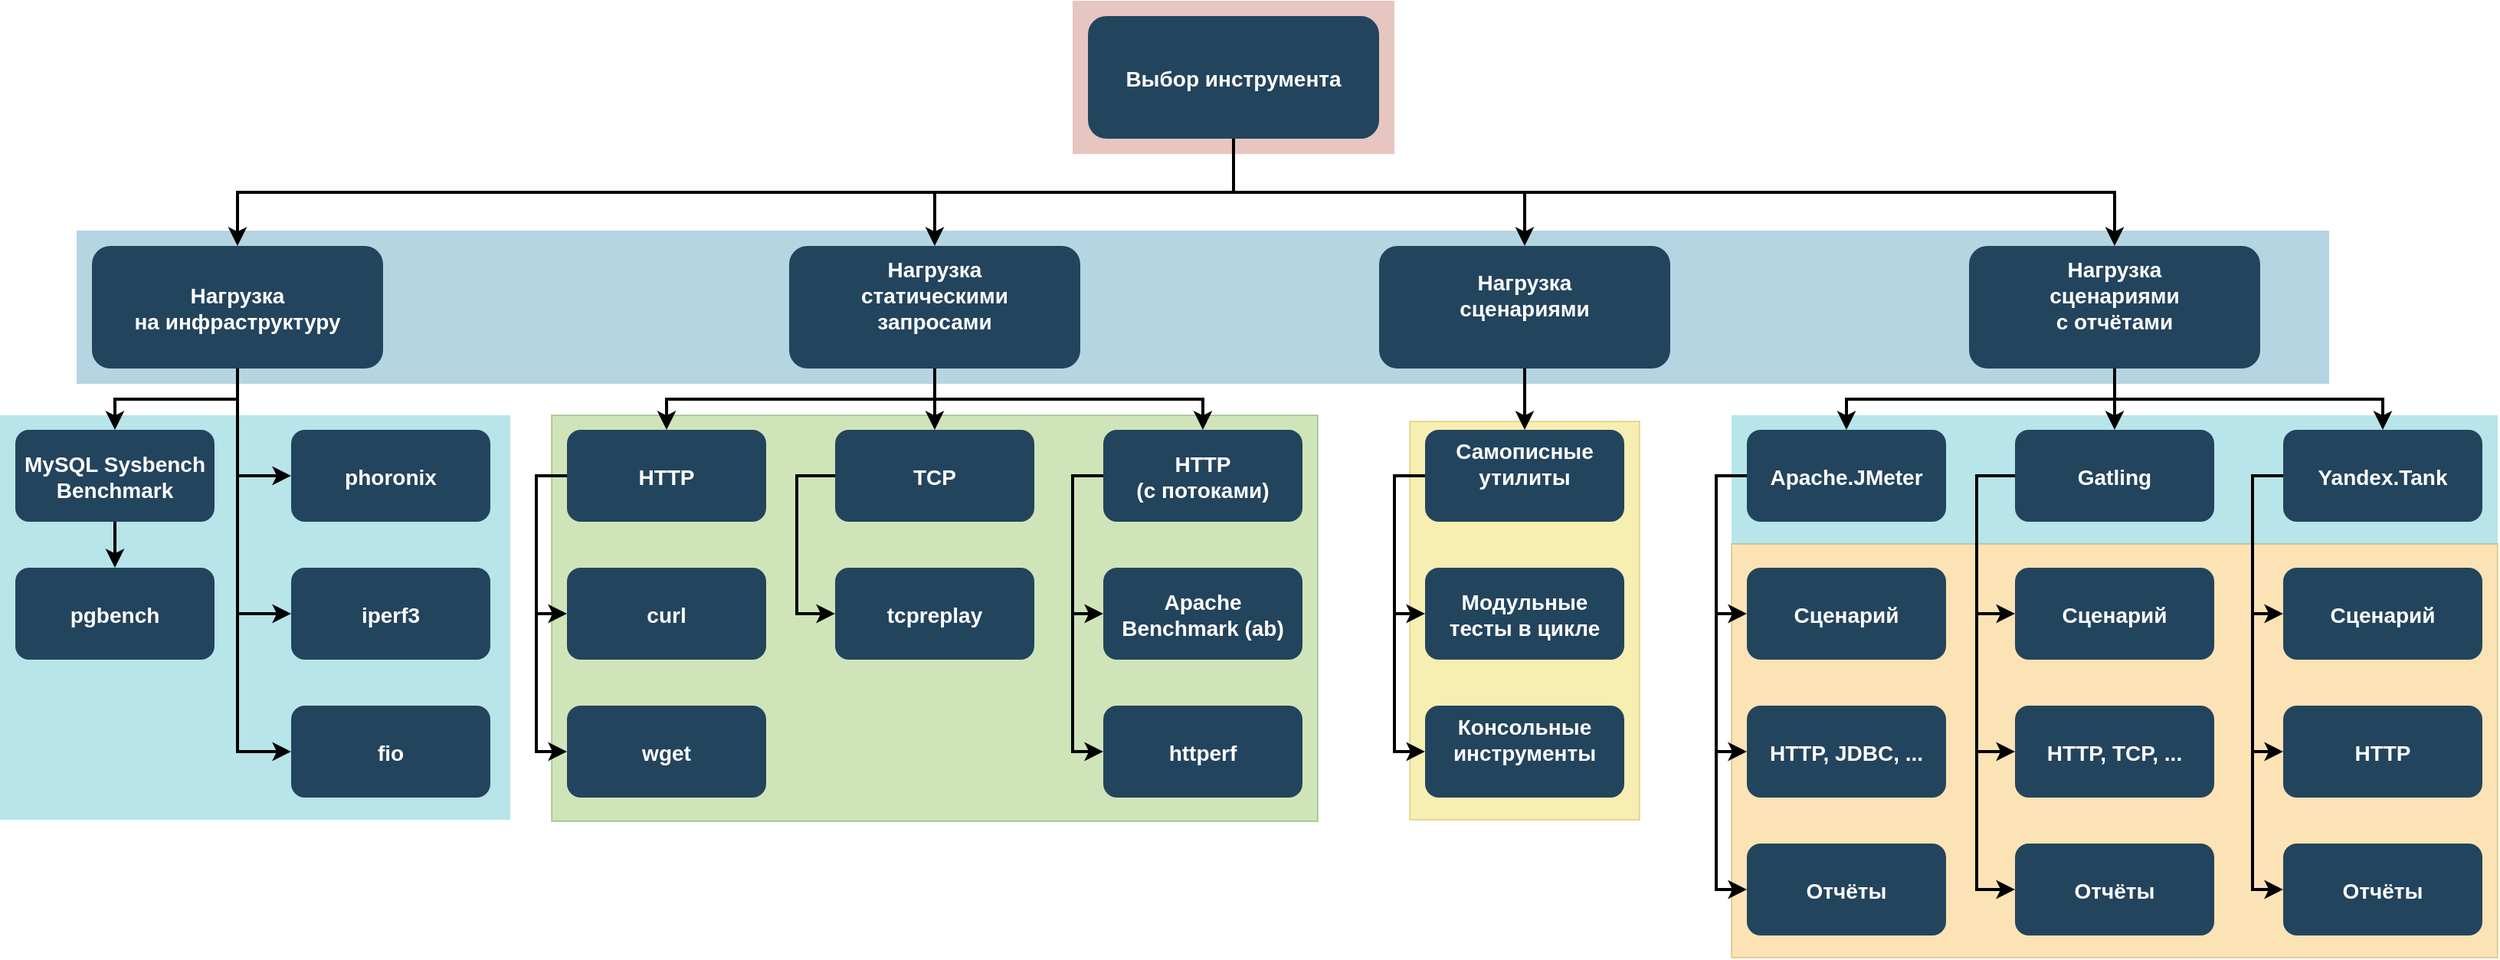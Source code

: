 <mxfile version="11.1.4" type="device"><diagram name="Page-1" id="2c0d36ab-eaac-3732-788b-9136903baeff"><mxGraphModel dx="1422" dy="762" grid="1" gridSize="10" guides="1" tooltips="1" connect="1" arrows="1" fold="1" page="1" pageScale="1.5" pageWidth="1169" pageHeight="827" background="#ffffff" math="0" shadow="0"><root><mxCell id="0"/><mxCell id="1" parent="0"/><mxCell id="VfdypSkQbg80OGp-887y-125" value="" style="fillColor=#f0a30a;strokeColor=#BD7000;opacity=30;fontColor=#ffffff;fontFamily=Helvetica;" parent="1" vertex="1"><mxGeometry x="1177" y="530" width="500" height="270" as="geometry"/></mxCell><mxCell id="123" value="" style="fillColor=#AE4132;strokeColor=none;opacity=30;fontFamily=Helvetica;" parent="1" vertex="1"><mxGeometry x="747" y="175.5" width="210" height="100.0" as="geometry"/></mxCell><mxCell id="122" value="" style="fillColor=#10739E;strokeColor=none;opacity=30;fontFamily=Helvetica;" parent="1" vertex="1"><mxGeometry x="97" y="325.5" width="1470" height="100.0" as="geometry"/></mxCell><mxCell id="120" value="" style="fillColor=#e3c800;strokeColor=#B09500;opacity=30;fontColor=#ffffff;fontFamily=Helvetica;" parent="1" vertex="1"><mxGeometry x="967" y="450" width="150" height="260" as="geometry"/></mxCell><mxCell id="110" value="" style="fillColor=#12AAB5;strokeColor=none;opacity=30;fontFamily=Helvetica;" parent="1" vertex="1"><mxGeometry x="1177" y="446" width="500" height="84" as="geometry"/></mxCell><mxCell id="109" value="" style="fillColor=#60a917;strokeColor=#2D7600;opacity=30;fontColor=#ffffff;fontFamily=Helvetica;" parent="1" vertex="1"><mxGeometry x="407" y="446" width="500" height="265" as="geometry"/></mxCell><mxCell id="108" value="" style="fillColor=#12AAB5;strokeColor=none;opacity=30;fontFamily=Helvetica;" parent="1" vertex="1"><mxGeometry x="47" y="446" width="333" height="264" as="geometry"/></mxCell><mxCell id="2" value="Выбор инструмента" style="rounded=1;fillColor=#23445D;gradientColor=none;strokeColor=none;fontColor=#FFFFFF;fontStyle=1;fontFamily=Helvetica;fontSize=14" parent="1" vertex="1"><mxGeometry x="757" y="185.5" width="190" height="80" as="geometry"/></mxCell><mxCell id="4" value="Нагрузка&#10;сценариями&#10;с отчётами&#10;" style="rounded=1;fillColor=#23445D;gradientColor=none;strokeColor=none;fontColor=#FFFFFF;fontStyle=1;fontFamily=Helvetica;fontSize=14" parent="1" vertex="1"><mxGeometry x="1332.0" y="335.5" width="190" height="80" as="geometry"/></mxCell><mxCell id="9" value="" style="edgeStyle=elbowEdgeStyle;elbow=vertical;strokeWidth=2;rounded=0;fontFamily=Helvetica;" parent="1" source="2" target="4" edge="1"><mxGeometry x="337" y="215.5" width="100" height="100" as="geometry"><mxPoint x="337" y="315.5" as="sourcePoint"/><mxPoint x="437" y="215.5" as="targetPoint"/></mxGeometry></mxCell><mxCell id="10" value="Нагрузка&#10;сценариями&#10;" style="rounded=1;fillColor=#23445D;gradientColor=none;strokeColor=none;fontColor=#FFFFFF;fontStyle=1;fontFamily=Helvetica;fontSize=14" parent="1" vertex="1"><mxGeometry x="947" y="335.5" width="190" height="80" as="geometry"/></mxCell><mxCell id="12" value="Нагрузка&#10;статическими&#10;запросами&#10;" style="rounded=1;fillColor=#23445D;gradientColor=none;strokeColor=none;fontColor=#FFFFFF;fontStyle=1;fontFamily=Helvetica;fontSize=14" parent="1" vertex="1"><mxGeometry x="562.0" y="335.5" width="190" height="80" as="geometry"/></mxCell><mxCell id="13" value="Нагрузка&#10;на инфраструктуру" style="rounded=1;fillColor=#23445D;gradientColor=none;strokeColor=none;fontColor=#FFFFFF;fontStyle=1;fontFamily=Helvetica;fontSize=14" parent="1" vertex="1"><mxGeometry x="107" y="335.5" width="190" height="80" as="geometry"/></mxCell><mxCell id="14" value="MySQL Sysbench&#10;Benchmark" style="rounded=1;fillColor=#23445D;gradientColor=none;strokeColor=none;fontColor=#FFFFFF;fontStyle=1;fontFamily=Helvetica;fontSize=14" parent="1" vertex="1"><mxGeometry x="57" y="455.5" width="130" height="60" as="geometry"/></mxCell><mxCell id="15" value="pgbench" style="rounded=1;fillColor=#23445D;gradientColor=none;strokeColor=none;fontColor=#FFFFFF;fontStyle=1;fontFamily=Helvetica;fontSize=14" parent="1" vertex="1"><mxGeometry x="57" y="545.5" width="130" height="60" as="geometry"/></mxCell><mxCell id="16" value="phoronix" style="rounded=1;fillColor=#23445D;gradientColor=none;strokeColor=none;fontColor=#FFFFFF;fontStyle=1;fontFamily=Helvetica;fontSize=14" parent="1" vertex="1"><mxGeometry x="237" y="455.5" width="130" height="60" as="geometry"/></mxCell><mxCell id="17" value="iperf3" style="rounded=1;fillColor=#23445D;gradientColor=none;strokeColor=none;fontColor=#FFFFFF;fontStyle=1;fontFamily=Helvetica;fontSize=14" parent="1" vertex="1"><mxGeometry x="237" y="545.5" width="130" height="60" as="geometry"/></mxCell><mxCell id="18" value="fio" style="rounded=1;fillColor=#23445D;gradientColor=none;strokeColor=none;fontColor=#FFFFFF;fontStyle=1;fontFamily=Helvetica;fontSize=14" parent="1" vertex="1"><mxGeometry x="237" y="635.5" width="130" height="60" as="geometry"/></mxCell><mxCell id="25" value="HTTP" style="rounded=1;fillColor=#23445D;gradientColor=none;strokeColor=none;fontColor=#FFFFFF;fontStyle=1;fontFamily=Helvetica;fontSize=14" parent="1" vertex="1"><mxGeometry x="417" y="455.5" width="130" height="60" as="geometry"/></mxCell><mxCell id="26" value="curl" style="rounded=1;fillColor=#23445D;gradientColor=none;strokeColor=none;fontColor=#FFFFFF;fontStyle=1;fontFamily=Helvetica;fontSize=14" parent="1" vertex="1"><mxGeometry x="417" y="545.5" width="130" height="60" as="geometry"/></mxCell><mxCell id="27" value="wget" style="rounded=1;fillColor=#23445D;gradientColor=none;strokeColor=none;fontColor=#FFFFFF;fontStyle=1;fontFamily=Helvetica;fontSize=14" parent="1" vertex="1"><mxGeometry x="417" y="635.5" width="130" height="60" as="geometry"/></mxCell><mxCell id="29" value="TCP" style="rounded=1;fillColor=#23445D;gradientColor=none;strokeColor=none;fontColor=#FFFFFF;fontStyle=1;fontFamily=Helvetica;fontSize=14" parent="1" vertex="1"><mxGeometry x="592" y="455.5" width="130" height="60" as="geometry"/></mxCell><mxCell id="30" value="tcpreplay" style="rounded=1;fillColor=#23445D;gradientColor=none;strokeColor=none;fontColor=#FFFFFF;fontStyle=1;fontFamily=Helvetica;fontSize=14" parent="1" vertex="1"><mxGeometry x="592" y="545.5" width="130" height="60" as="geometry"/></mxCell><mxCell id="33" value="HTTP&#10;(с потоками)" style="rounded=1;fillColor=#23445D;gradientColor=none;strokeColor=none;fontColor=#FFFFFF;fontStyle=1;fontFamily=Helvetica;fontSize=14" parent="1" vertex="1"><mxGeometry x="767" y="455.5" width="130" height="60" as="geometry"/></mxCell><mxCell id="34" value="Apache&#10;Benchmark (ab)" style="rounded=1;fillColor=#23445D;gradientColor=none;strokeColor=none;fontColor=#FFFFFF;fontStyle=1;fontFamily=Helvetica;fontSize=14" parent="1" vertex="1"><mxGeometry x="767" y="545.5" width="130" height="60" as="geometry"/></mxCell><mxCell id="35" value="httperf" style="rounded=1;fillColor=#23445D;gradientColor=none;strokeColor=none;fontColor=#FFFFFF;fontStyle=1;fontFamily=Helvetica;fontSize=14" parent="1" vertex="1"><mxGeometry x="767" y="635.5" width="130" height="60" as="geometry"/></mxCell><mxCell id="41" value="Самописные&#10;утилиты&#10;" style="rounded=1;fillColor=#23445D;gradientColor=none;strokeColor=none;fontColor=#FFFFFF;fontStyle=1;fontFamily=Helvetica;fontSize=14" parent="1" vertex="1"><mxGeometry x="977" y="455.5" width="130" height="60" as="geometry"/></mxCell><mxCell id="42" value="Модульные&#10;тесты в цикле" style="rounded=1;fillColor=#23445D;gradientColor=none;strokeColor=none;fontColor=#FFFFFF;fontStyle=1;fontFamily=Helvetica;fontSize=14" parent="1" vertex="1"><mxGeometry x="977" y="545.5" width="130" height="60" as="geometry"/></mxCell><mxCell id="43" value="Консольные&#10;инструменты&#10;" style="rounded=1;fillColor=#23445D;gradientColor=none;strokeColor=none;fontColor=#FFFFFF;fontStyle=1;fontFamily=Helvetica;fontSize=14" parent="1" vertex="1"><mxGeometry x="977" y="635.5" width="130" height="60" as="geometry"/></mxCell><mxCell id="44" value="Apache.JMeter" style="rounded=1;fillColor=#23445D;gradientColor=none;strokeColor=none;fontColor=#FFFFFF;fontStyle=1;fontFamily=Helvetica;fontSize=14" parent="1" vertex="1"><mxGeometry x="1187" y="455.5" width="130" height="60" as="geometry"/></mxCell><mxCell id="45" value="Сценарий" style="rounded=1;fillColor=#23445D;gradientColor=none;strokeColor=none;fontColor=#FFFFFF;fontStyle=1;fontFamily=Helvetica;fontSize=14" parent="1" vertex="1"><mxGeometry x="1187" y="545.5" width="130" height="60" as="geometry"/></mxCell><mxCell id="46" value="HTTP, JDBC, ..." style="rounded=1;fillColor=#23445D;gradientColor=none;strokeColor=none;fontColor=#FFFFFF;fontStyle=1;fontFamily=Helvetica;fontSize=14" parent="1" vertex="1"><mxGeometry x="1187" y="635.5" width="130" height="60" as="geometry"/></mxCell><mxCell id="47" value="Отчёты" style="rounded=1;fillColor=#23445D;gradientColor=none;strokeColor=none;fontColor=#FFFFFF;fontStyle=1;fontFamily=Helvetica;fontSize=14" parent="1" vertex="1"><mxGeometry x="1187" y="725.5" width="130" height="60" as="geometry"/></mxCell><mxCell id="48" value="Gatling" style="rounded=1;fillColor=#23445D;gradientColor=none;strokeColor=none;fontColor=#FFFFFF;fontStyle=1;fontFamily=Helvetica;fontSize=14" parent="1" vertex="1"><mxGeometry x="1362" y="455.5" width="130" height="60" as="geometry"/></mxCell><mxCell id="49" value="Сценарий" style="rounded=1;fillColor=#23445D;gradientColor=none;strokeColor=none;fontColor=#FFFFFF;fontStyle=1;fontFamily=Helvetica;fontSize=14" parent="1" vertex="1"><mxGeometry x="1362" y="545.5" width="130" height="60" as="geometry"/></mxCell><mxCell id="50" value="HTTP, TCP, ..." style="rounded=1;fillColor=#23445D;gradientColor=none;strokeColor=none;fontColor=#FFFFFF;fontStyle=1;fontFamily=Helvetica;fontSize=14" parent="1" vertex="1"><mxGeometry x="1362" y="635.5" width="130" height="60" as="geometry"/></mxCell><mxCell id="51" value="Отчёты" style="rounded=1;fillColor=#23445D;gradientColor=none;strokeColor=none;fontColor=#FFFFFF;fontStyle=1;fontFamily=Helvetica;fontSize=14" parent="1" vertex="1"><mxGeometry x="1362" y="725.5" width="130" height="60" as="geometry"/></mxCell><mxCell id="52" value="Yandex.Tank" style="rounded=1;fillColor=#23445D;gradientColor=none;strokeColor=none;fontColor=#FFFFFF;fontStyle=1;fontFamily=Helvetica;fontSize=14" parent="1" vertex="1"><mxGeometry x="1537" y="455.5" width="130" height="60" as="geometry"/></mxCell><mxCell id="53" value="Сценарий" style="rounded=1;fillColor=#23445D;gradientColor=none;strokeColor=none;fontColor=#FFFFFF;fontStyle=1;fontFamily=Helvetica;fontSize=14" parent="1" vertex="1"><mxGeometry x="1537" y="545.5" width="130" height="60" as="geometry"/></mxCell><mxCell id="54" value="HTTP" style="rounded=1;fillColor=#23445D;gradientColor=none;strokeColor=none;fontColor=#FFFFFF;fontStyle=1;fontFamily=Helvetica;fontSize=14" parent="1" vertex="1"><mxGeometry x="1537" y="635.5" width="130" height="60" as="geometry"/></mxCell><mxCell id="55" value="Отчёты" style="rounded=1;fillColor=#23445D;gradientColor=none;strokeColor=none;fontColor=#FFFFFF;fontStyle=1;fontFamily=Helvetica;fontSize=14" parent="1" vertex="1"><mxGeometry x="1537" y="725.5" width="130" height="60" as="geometry"/></mxCell><mxCell id="59" value="" style="edgeStyle=elbowEdgeStyle;elbow=vertical;strokeWidth=2;rounded=0;fontFamily=Helvetica;" parent="1" source="2" target="12" edge="1"><mxGeometry x="347" y="225.5" width="100" height="100" as="geometry"><mxPoint x="862.0" y="275.5" as="sourcePoint"/><mxPoint x="1467.0" y="345.5" as="targetPoint"/></mxGeometry></mxCell><mxCell id="61" value="" style="edgeStyle=elbowEdgeStyle;elbow=vertical;strokeWidth=2;rounded=0;fontFamily=Helvetica;" parent="1" source="2" target="13" edge="1"><mxGeometry x="-23" y="135.5" width="100" height="100" as="geometry"><mxPoint x="-23" y="235.5" as="sourcePoint"/><mxPoint x="77" y="135.5" as="targetPoint"/></mxGeometry></mxCell><mxCell id="62" value="" style="edgeStyle=elbowEdgeStyle;elbow=vertical;strokeWidth=2;rounded=0;fontFamily=Helvetica;" parent="1" source="13" target="14" edge="1"><mxGeometry x="-23" y="135.5" width="100" height="100" as="geometry"><mxPoint x="-23" y="235.5" as="sourcePoint"/><mxPoint x="77" y="135.5" as="targetPoint"/></mxGeometry></mxCell><mxCell id="64" value="" style="edgeStyle=elbowEdgeStyle;elbow=horizontal;strokeWidth=2;rounded=0;fontFamily=Helvetica;" parent="1" source="13" target="16" edge="1"><mxGeometry x="-23" y="135.5" width="100" height="100" as="geometry"><mxPoint x="-23" y="235.5" as="sourcePoint"/><mxPoint x="77" y="135.5" as="targetPoint"/><Array as="points"><mxPoint x="202" y="435.5"/></Array></mxGeometry></mxCell><mxCell id="65" value="" style="edgeStyle=elbowEdgeStyle;elbow=horizontal;strokeWidth=2;rounded=0;fontFamily=Helvetica;" parent="1" source="13" target="17" edge="1"><mxGeometry x="-23" y="135.5" width="100" height="100" as="geometry"><mxPoint x="-23" y="235.5" as="sourcePoint"/><mxPoint x="77" y="135.5" as="targetPoint"/><Array as="points"><mxPoint x="202" y="475.5"/></Array></mxGeometry></mxCell><mxCell id="66" value="" style="edgeStyle=elbowEdgeStyle;elbow=horizontal;strokeWidth=2;rounded=0;fontFamily=Helvetica;" parent="1" source="13" target="18" edge="1"><mxGeometry x="-23" y="135.5" width="100" height="100" as="geometry"><mxPoint x="-23" y="235.5" as="sourcePoint"/><mxPoint x="77" y="135.5" as="targetPoint"/><Array as="points"><mxPoint x="202" y="525.5"/></Array></mxGeometry></mxCell><mxCell id="70" value="" style="edgeStyle=elbowEdgeStyle;elbow=horizontal;strokeWidth=2;rounded=0;fontFamily=Helvetica;" parent="1" source="25" target="26" edge="1"><mxGeometry x="-23" y="135.5" width="100" height="100" as="geometry"><mxPoint x="-23" y="235.5" as="sourcePoint"/><mxPoint x="77" y="135.5" as="targetPoint"/><Array as="points"><mxPoint x="397" y="535.5"/></Array></mxGeometry></mxCell><mxCell id="71" value="" style="edgeStyle=elbowEdgeStyle;elbow=horizontal;strokeWidth=2;rounded=0;fontFamily=Helvetica;" parent="1" source="25" target="27" edge="1"><mxGeometry x="-23" y="135.5" width="100" height="100" as="geometry"><mxPoint x="-23" y="235.5" as="sourcePoint"/><mxPoint x="77" y="135.5" as="targetPoint"/><Array as="points"><mxPoint x="397" y="575.5"/></Array></mxGeometry></mxCell><mxCell id="73" value="" style="edgeStyle=elbowEdgeStyle;elbow=horizontal;strokeWidth=2;rounded=0;fontFamily=Helvetica;" parent="1" source="29" target="30" edge="1"><mxGeometry x="-23" y="135.5" width="100" height="100" as="geometry"><mxPoint x="-23" y="235.5" as="sourcePoint"/><mxPoint x="77" y="135.5" as="targetPoint"/><Array as="points"><mxPoint x="567" y="535.5"/></Array></mxGeometry></mxCell><mxCell id="76" value="" style="edgeStyle=elbowEdgeStyle;elbow=horizontal;strokeWidth=2;rounded=0;fontFamily=Helvetica;" parent="1" source="33" target="34" edge="1"><mxGeometry x="-23" y="135.5" width="100" height="100" as="geometry"><mxPoint x="-23" y="235.5" as="sourcePoint"/><mxPoint x="77" y="135.5" as="targetPoint"/><Array as="points"><mxPoint x="747" y="535.5"/></Array></mxGeometry></mxCell><mxCell id="77" value="" style="edgeStyle=elbowEdgeStyle;elbow=horizontal;strokeWidth=2;rounded=0;fontFamily=Helvetica;" parent="1" source="33" target="35" edge="1"><mxGeometry x="-23" y="135.5" width="100" height="100" as="geometry"><mxPoint x="-23" y="235.5" as="sourcePoint"/><mxPoint x="77" y="135.5" as="targetPoint"/><Array as="points"><mxPoint x="747" y="575.5"/></Array></mxGeometry></mxCell><mxCell id="82" value="" style="edgeStyle=elbowEdgeStyle;elbow=horizontal;strokeWidth=2;rounded=0;fontFamily=Helvetica;" parent="1" source="41" target="42" edge="1"><mxGeometry x="-23" y="135.5" width="100" height="100" as="geometry"><mxPoint x="-23" y="235.5" as="sourcePoint"/><mxPoint x="77" y="135.5" as="targetPoint"/><Array as="points"><mxPoint x="957" y="535.5"/></Array></mxGeometry></mxCell><mxCell id="83" value="" style="edgeStyle=elbowEdgeStyle;elbow=horizontal;strokeWidth=2;rounded=0;fontFamily=Helvetica;" parent="1" source="41" target="43" edge="1"><mxGeometry x="-23" y="135.5" width="100" height="100" as="geometry"><mxPoint x="-23" y="235.5" as="sourcePoint"/><mxPoint x="77" y="135.5" as="targetPoint"/><Array as="points"><mxPoint x="957" y="585.5"/></Array></mxGeometry></mxCell><mxCell id="84" value="" style="edgeStyle=elbowEdgeStyle;elbow=horizontal;strokeWidth=2;rounded=0;entryX=0;entryY=0.5;entryDx=0;entryDy=0;fontFamily=Helvetica;" parent="1" source="44" target="45" edge="1"><mxGeometry x="-53" y="135.5" width="100" height="100" as="geometry"><mxPoint x="-53" y="235.5" as="sourcePoint"/><mxPoint x="47" y="135.5" as="targetPoint"/><Array as="points"><mxPoint x="1167" y="545.5"/></Array></mxGeometry></mxCell><mxCell id="85" value="" style="edgeStyle=elbowEdgeStyle;elbow=horizontal;strokeWidth=2;rounded=0;fontFamily=Helvetica;" parent="1" source="44" target="46" edge="1"><mxGeometry x="-53" y="135.5" width="100" height="100" as="geometry"><mxPoint x="-53" y="235.5" as="sourcePoint"/><mxPoint x="47" y="135.5" as="targetPoint"/><Array as="points"><mxPoint x="1167" y="575.5"/></Array></mxGeometry></mxCell><mxCell id="86" value="" style="edgeStyle=elbowEdgeStyle;elbow=horizontal;strokeWidth=2;rounded=0;fontFamily=Helvetica;" parent="1" source="44" target="47" edge="1"><mxGeometry x="-53" y="135.5" width="100" height="100" as="geometry"><mxPoint x="-53" y="235.5" as="sourcePoint"/><mxPoint x="47" y="135.5" as="targetPoint"/><Array as="points"><mxPoint x="1167" y="625.5"/></Array></mxGeometry></mxCell><mxCell id="87" value="" style="edgeStyle=elbowEdgeStyle;elbow=horizontal;strokeWidth=2;rounded=0;fontFamily=Helvetica;" parent="1" source="48" target="49" edge="1"><mxGeometry x="-53" y="135.5" width="100" height="100" as="geometry"><mxPoint x="-53" y="235.5" as="sourcePoint"/><mxPoint x="47" y="135.5" as="targetPoint"/><Array as="points"><mxPoint x="1337" y="535.5"/></Array></mxGeometry></mxCell><mxCell id="88" value="" style="edgeStyle=elbowEdgeStyle;elbow=horizontal;strokeWidth=2;rounded=0;fontFamily=Helvetica;" parent="1" source="48" target="50" edge="1"><mxGeometry x="-53" y="135.5" width="100" height="100" as="geometry"><mxPoint x="-53" y="235.5" as="sourcePoint"/><mxPoint x="47" y="135.5" as="targetPoint"/><Array as="points"><mxPoint x="1337" y="595.5"/></Array></mxGeometry></mxCell><mxCell id="89" value="" style="edgeStyle=elbowEdgeStyle;elbow=horizontal;strokeWidth=2;rounded=0;fontFamily=Helvetica;" parent="1" source="48" target="51" edge="1"><mxGeometry x="-53" y="135.5" width="100" height="100" as="geometry"><mxPoint x="-53" y="235.5" as="sourcePoint"/><mxPoint x="47" y="135.5" as="targetPoint"/><Array as="points"><mxPoint x="1337" y="625.5"/></Array></mxGeometry></mxCell><mxCell id="90" value="" style="edgeStyle=elbowEdgeStyle;elbow=horizontal;strokeWidth=2;rounded=0;fontFamily=Helvetica;" parent="1" source="52" target="53" edge="1"><mxGeometry x="-53" y="135.5" width="100" height="100" as="geometry"><mxPoint x="-53" y="235.5" as="sourcePoint"/><mxPoint x="47" y="135.5" as="targetPoint"/><Array as="points"><mxPoint x="1517" y="535.5"/></Array></mxGeometry></mxCell><mxCell id="91" value="" style="edgeStyle=elbowEdgeStyle;elbow=horizontal;strokeWidth=2;rounded=0;fontFamily=Helvetica;" parent="1" source="52" target="54" edge="1"><mxGeometry x="-53" y="135.5" width="100" height="100" as="geometry"><mxPoint x="-53" y="235.5" as="sourcePoint"/><mxPoint x="47" y="135.5" as="targetPoint"/><Array as="points"><mxPoint x="1517" y="575.5"/></Array></mxGeometry></mxCell><mxCell id="92" value="" style="edgeStyle=elbowEdgeStyle;elbow=horizontal;strokeWidth=2;rounded=0;fontFamily=Helvetica;" parent="1" source="52" target="55" edge="1"><mxGeometry x="-53" y="135.5" width="100" height="100" as="geometry"><mxPoint x="-53" y="235.5" as="sourcePoint"/><mxPoint x="47" y="135.5" as="targetPoint"/><Array as="points"><mxPoint x="1517" y="625.5"/></Array></mxGeometry></mxCell><mxCell id="100" value="" style="edgeStyle=elbowEdgeStyle;elbow=vertical;strokeWidth=2;rounded=0;fontFamily=Helvetica;" parent="1" source="12" target="25" edge="1"><mxGeometry x="-23" y="135.5" width="100" height="100" as="geometry"><mxPoint x="-23" y="235.5" as="sourcePoint"/><mxPoint x="77" y="135.5" as="targetPoint"/></mxGeometry></mxCell><mxCell id="101" value="" style="edgeStyle=elbowEdgeStyle;elbow=vertical;strokeWidth=2;rounded=0;fontFamily=Helvetica;" parent="1" source="12" target="29" edge="1"><mxGeometry x="-23" y="135.5" width="100" height="100" as="geometry"><mxPoint x="-23" y="235.5" as="sourcePoint"/><mxPoint x="77" y="135.5" as="targetPoint"/></mxGeometry></mxCell><mxCell id="102" value="" style="edgeStyle=elbowEdgeStyle;elbow=vertical;strokeWidth=2;rounded=0;fontFamily=Helvetica;" parent="1" source="12" target="33" edge="1"><mxGeometry x="-23" y="135.5" width="100" height="100" as="geometry"><mxPoint x="-23" y="235.5" as="sourcePoint"/><mxPoint x="77" y="135.5" as="targetPoint"/></mxGeometry></mxCell><mxCell id="103" value="" style="edgeStyle=elbowEdgeStyle;elbow=vertical;strokeWidth=2;rounded=0;fontFamily=Helvetica;" parent="1" source="10" target="41" edge="1"><mxGeometry x="-23" y="135.5" width="100" height="100" as="geometry"><mxPoint x="-23" y="235.5" as="sourcePoint"/><mxPoint x="77" y="135.5" as="targetPoint"/></mxGeometry></mxCell><mxCell id="104" value="" style="edgeStyle=elbowEdgeStyle;elbow=vertical;strokeWidth=2;rounded=0;fontFamily=Helvetica;" parent="1" source="4" target="48" edge="1"><mxGeometry x="-53" y="135.5" width="100" height="100" as="geometry"><mxPoint x="-53" y="235.5" as="sourcePoint"/><mxPoint x="47" y="135.5" as="targetPoint"/></mxGeometry></mxCell><mxCell id="105" value="" style="edgeStyle=elbowEdgeStyle;elbow=vertical;strokeWidth=2;rounded=0;fontFamily=Helvetica;" parent="1" source="4" target="44" edge="1"><mxGeometry x="-53" y="135.5" width="100" height="100" as="geometry"><mxPoint x="-53" y="235.5" as="sourcePoint"/><mxPoint x="47" y="135.5" as="targetPoint"/></mxGeometry></mxCell><mxCell id="106" value="" style="edgeStyle=elbowEdgeStyle;elbow=vertical;strokeWidth=2;rounded=0;fontFamily=Helvetica;" parent="1" source="4" target="52" edge="1"><mxGeometry x="-53" y="135.5" width="100" height="100" as="geometry"><mxPoint x="-53" y="235.5" as="sourcePoint"/><mxPoint x="47" y="135.5" as="targetPoint"/></mxGeometry></mxCell><mxCell id="107" value="" style="edgeStyle=elbowEdgeStyle;elbow=vertical;rounded=0;strokeWidth=2;fontFamily=Helvetica;" parent="1" source="14" target="15" edge="1"><mxGeometry x="-23" y="135.5" width="100" height="100" as="geometry"><mxPoint x="-23" y="235.5" as="sourcePoint"/><mxPoint x="77" y="135.5" as="targetPoint"/></mxGeometry></mxCell><mxCell id="VfdypSkQbg80OGp-887y-126" value="" style="edgeStyle=elbowEdgeStyle;elbow=vertical;strokeWidth=2;rounded=0;exitX=0.5;exitY=1;exitDx=0;exitDy=0;entryX=0.5;entryY=0;entryDx=0;entryDy=0;fontFamily=Helvetica;" parent="1" source="2" target="10" edge="1"><mxGeometry x="615.0" y="170" width="100" height="100" as="geometry"><mxPoint x="1120" y="210" as="sourcePoint"/><mxPoint x="925" y="280" as="targetPoint"/></mxGeometry></mxCell></root></mxGraphModel></diagram></mxfile>
